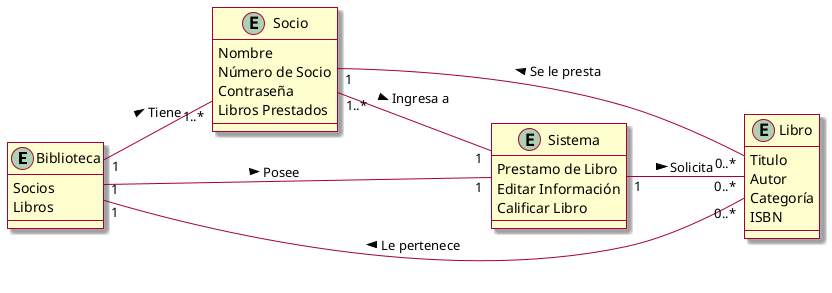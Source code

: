 @startuml
left to right direction
skin rose

Entity Biblioteca{
Socios
Libros
}

Entity Socio{
Nombre
Número de Socio
Contraseña
Libros Prestados
}

Entity Sistema{
Prestamo de Libro
Editar Información
Calificar Libro
}

Entity Libro{
Titulo
Autor
Categoría
ISBN
}




Biblioteca "1" --"1..*" Socio: Tiene >
Biblioteca "1" --"1" Sistema: Posee >
Socio "1..*"--"1" Sistema: Ingresa a >
Sistema "1"-- "0..*" Libro: Solicita >
Libro "0..*"--"1" Socio: Se le presta >
Libro "0..*"--"1" Biblioteca: Le pertenece >
@enduml
